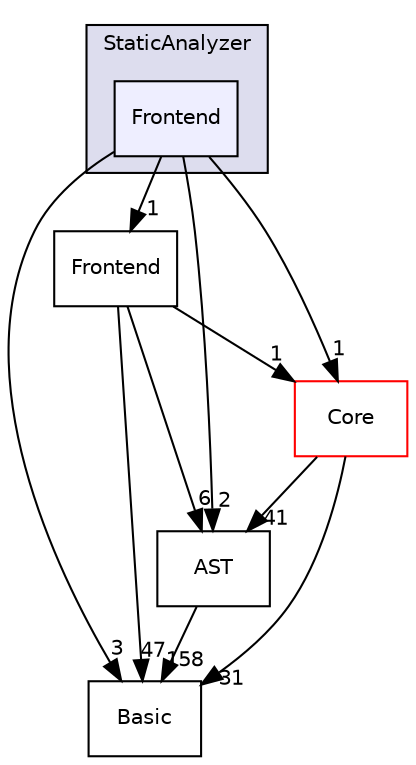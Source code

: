digraph "include/clang/StaticAnalyzer/Frontend" {
  bgcolor=transparent;
  compound=true
  node [ fontsize="10", fontname="Helvetica"];
  edge [ labelfontsize="10", labelfontname="Helvetica"];
  subgraph clusterdir_e5ceb20f2d002bb0a19d19a00a4f0171 {
    graph [ bgcolor="#ddddee", pencolor="black", label="StaticAnalyzer" fontname="Helvetica", fontsize="10", URL="dir_e5ceb20f2d002bb0a19d19a00a4f0171.html"]
  dir_f43f5db3384e1f4eca88fd8c3145ab50 [shape=box, label="Frontend", style="filled", fillcolor="#eeeeff", pencolor="black", URL="dir_f43f5db3384e1f4eca88fd8c3145ab50.html"];
  }
  dir_b7f1fb8e22c16abc1bb9b644ee717a58 [shape=box label="AST" URL="dir_b7f1fb8e22c16abc1bb9b644ee717a58.html"];
  dir_a004adf44f176e430fc6c2b869b0fb57 [shape=box label="Basic" URL="dir_a004adf44f176e430fc6c2b869b0fb57.html"];
  dir_16802a82ee139c8ddd8808f7b0d7fd41 [shape=box label="Frontend" URL="dir_16802a82ee139c8ddd8808f7b0d7fd41.html"];
  dir_adae70df7cbf294349926297fc786666 [shape=box label="Core" color="red" URL="dir_adae70df7cbf294349926297fc786666.html"];
  dir_b7f1fb8e22c16abc1bb9b644ee717a58->dir_a004adf44f176e430fc6c2b869b0fb57 [headlabel="158", labeldistance=1.5 headhref="dir_000013_000014.html"];
  dir_f43f5db3384e1f4eca88fd8c3145ab50->dir_b7f1fb8e22c16abc1bb9b644ee717a58 [headlabel="2", labeldistance=1.5 headhref="dir_000083_000013.html"];
  dir_f43f5db3384e1f4eca88fd8c3145ab50->dir_a004adf44f176e430fc6c2b869b0fb57 [headlabel="3", labeldistance=1.5 headhref="dir_000083_000014.html"];
  dir_f43f5db3384e1f4eca88fd8c3145ab50->dir_16802a82ee139c8ddd8808f7b0d7fd41 [headlabel="1", labeldistance=1.5 headhref="dir_000083_000082.html"];
  dir_f43f5db3384e1f4eca88fd8c3145ab50->dir_adae70df7cbf294349926297fc786666 [headlabel="1", labeldistance=1.5 headhref="dir_000083_000093.html"];
  dir_16802a82ee139c8ddd8808f7b0d7fd41->dir_b7f1fb8e22c16abc1bb9b644ee717a58 [headlabel="6", labeldistance=1.5 headhref="dir_000082_000013.html"];
  dir_16802a82ee139c8ddd8808f7b0d7fd41->dir_a004adf44f176e430fc6c2b869b0fb57 [headlabel="47", labeldistance=1.5 headhref="dir_000082_000014.html"];
  dir_16802a82ee139c8ddd8808f7b0d7fd41->dir_adae70df7cbf294349926297fc786666 [headlabel="1", labeldistance=1.5 headhref="dir_000082_000093.html"];
  dir_adae70df7cbf294349926297fc786666->dir_b7f1fb8e22c16abc1bb9b644ee717a58 [headlabel="41", labeldistance=1.5 headhref="dir_000093_000013.html"];
  dir_adae70df7cbf294349926297fc786666->dir_a004adf44f176e430fc6c2b869b0fb57 [headlabel="31", labeldistance=1.5 headhref="dir_000093_000014.html"];
}
